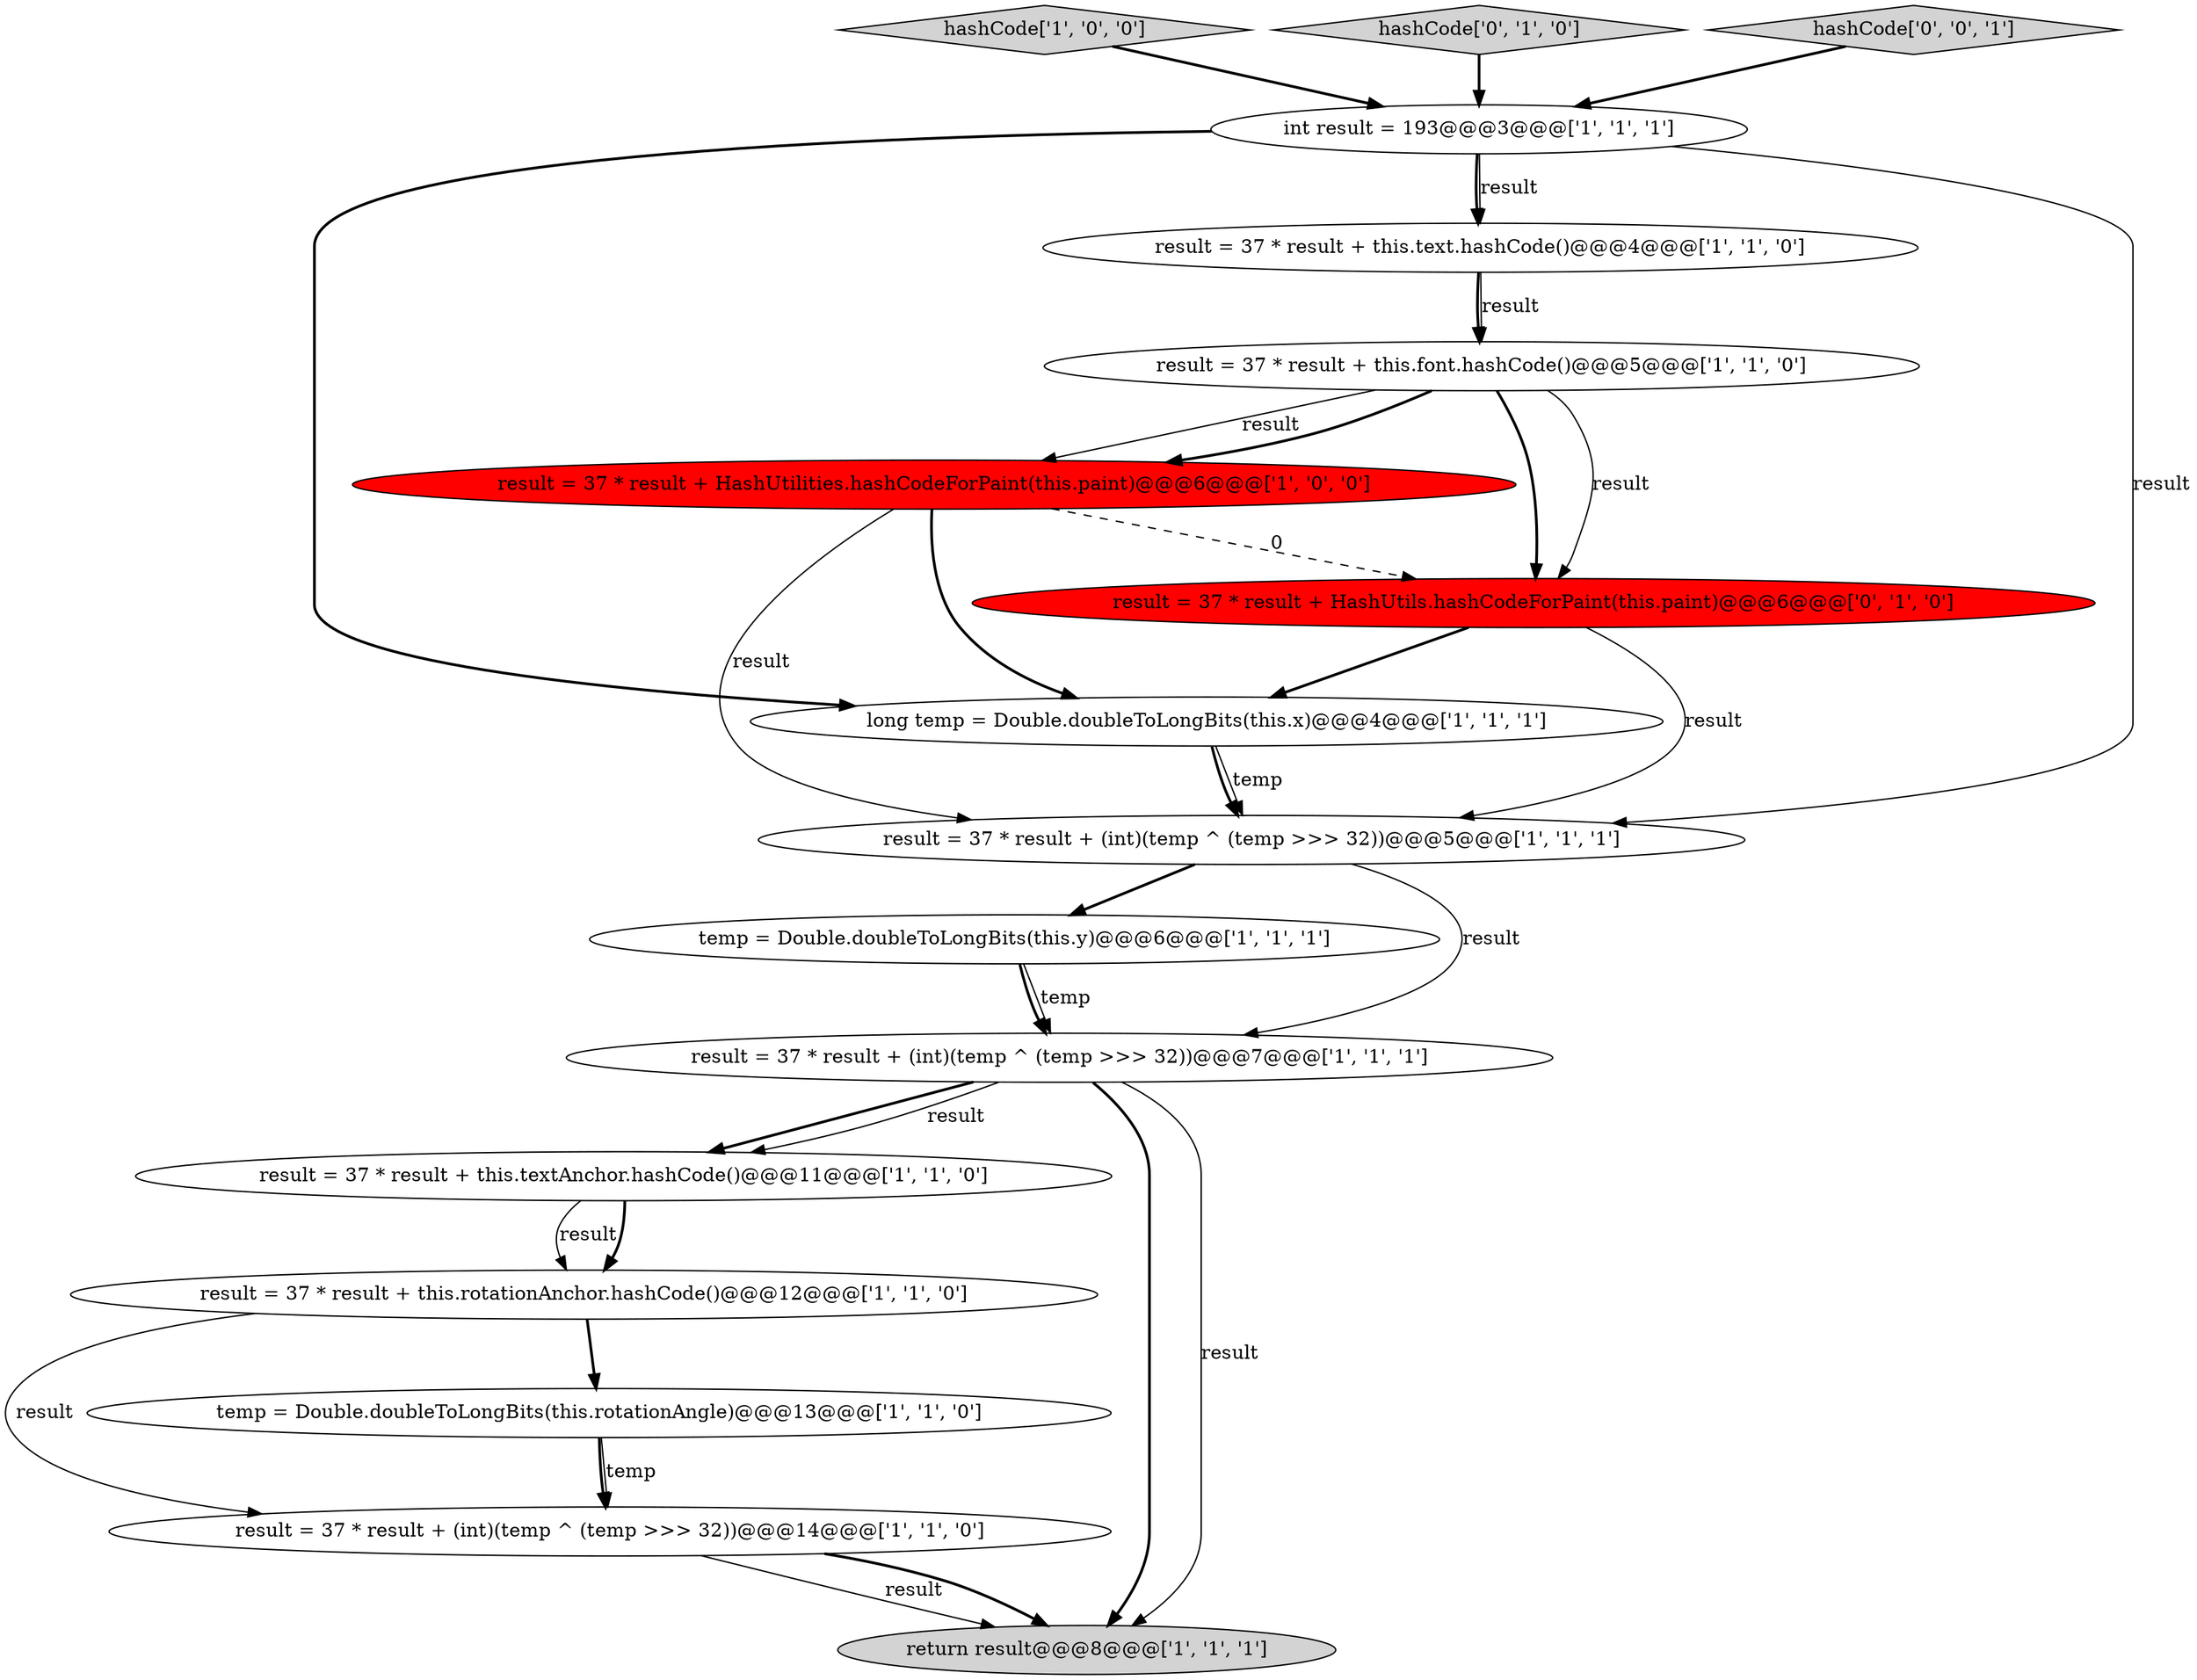 digraph {
13 [style = filled, label = "result = 37 * result + this.font.hashCode()@@@5@@@['1', '1', '0']", fillcolor = white, shape = ellipse image = "AAA0AAABBB1BBB"];
15 [style = filled, label = "result = 37 * result + HashUtils.hashCodeForPaint(this.paint)@@@6@@@['0', '1', '0']", fillcolor = red, shape = ellipse image = "AAA1AAABBB2BBB"];
6 [style = filled, label = "result = 37 * result + (int)(temp ^ (temp >>> 32))@@@14@@@['1', '1', '0']", fillcolor = white, shape = ellipse image = "AAA0AAABBB1BBB"];
9 [style = filled, label = "temp = Double.doubleToLongBits(this.y)@@@6@@@['1', '1', '1']", fillcolor = white, shape = ellipse image = "AAA0AAABBB1BBB"];
1 [style = filled, label = "temp = Double.doubleToLongBits(this.rotationAngle)@@@13@@@['1', '1', '0']", fillcolor = white, shape = ellipse image = "AAA0AAABBB1BBB"];
7 [style = filled, label = "return result@@@8@@@['1', '1', '1']", fillcolor = lightgray, shape = ellipse image = "AAA0AAABBB1BBB"];
11 [style = filled, label = "hashCode['1', '0', '0']", fillcolor = lightgray, shape = diamond image = "AAA0AAABBB1BBB"];
2 [style = filled, label = "result = 37 * result + (int)(temp ^ (temp >>> 32))@@@5@@@['1', '1', '1']", fillcolor = white, shape = ellipse image = "AAA0AAABBB1BBB"];
8 [style = filled, label = "long temp = Double.doubleToLongBits(this.x)@@@4@@@['1', '1', '1']", fillcolor = white, shape = ellipse image = "AAA0AAABBB1BBB"];
4 [style = filled, label = "result = 37 * result + HashUtilities.hashCodeForPaint(this.paint)@@@6@@@['1', '0', '0']", fillcolor = red, shape = ellipse image = "AAA1AAABBB1BBB"];
3 [style = filled, label = "int result = 193@@@3@@@['1', '1', '1']", fillcolor = white, shape = ellipse image = "AAA0AAABBB1BBB"];
12 [style = filled, label = "result = 37 * result + this.rotationAnchor.hashCode()@@@12@@@['1', '1', '0']", fillcolor = white, shape = ellipse image = "AAA0AAABBB1BBB"];
14 [style = filled, label = "hashCode['0', '1', '0']", fillcolor = lightgray, shape = diamond image = "AAA0AAABBB2BBB"];
5 [style = filled, label = "result = 37 * result + (int)(temp ^ (temp >>> 32))@@@7@@@['1', '1', '1']", fillcolor = white, shape = ellipse image = "AAA0AAABBB1BBB"];
0 [style = filled, label = "result = 37 * result + this.text.hashCode()@@@4@@@['1', '1', '0']", fillcolor = white, shape = ellipse image = "AAA0AAABBB1BBB"];
10 [style = filled, label = "result = 37 * result + this.textAnchor.hashCode()@@@11@@@['1', '1', '0']", fillcolor = white, shape = ellipse image = "AAA0AAABBB1BBB"];
16 [style = filled, label = "hashCode['0', '0', '1']", fillcolor = lightgray, shape = diamond image = "AAA0AAABBB3BBB"];
14->3 [style = bold, label=""];
5->10 [style = bold, label=""];
16->3 [style = bold, label=""];
2->5 [style = solid, label="result"];
10->12 [style = solid, label="result"];
0->13 [style = bold, label=""];
12->6 [style = solid, label="result"];
0->13 [style = solid, label="result"];
8->2 [style = solid, label="temp"];
1->6 [style = solid, label="temp"];
5->10 [style = solid, label="result"];
2->9 [style = bold, label=""];
12->1 [style = bold, label=""];
3->0 [style = bold, label=""];
15->2 [style = solid, label="result"];
13->4 [style = solid, label="result"];
3->2 [style = solid, label="result"];
1->6 [style = bold, label=""];
8->2 [style = bold, label=""];
3->0 [style = solid, label="result"];
11->3 [style = bold, label=""];
10->12 [style = bold, label=""];
4->15 [style = dashed, label="0"];
6->7 [style = solid, label="result"];
3->8 [style = bold, label=""];
9->5 [style = solid, label="temp"];
9->5 [style = bold, label=""];
4->8 [style = bold, label=""];
5->7 [style = bold, label=""];
13->15 [style = solid, label="result"];
13->15 [style = bold, label=""];
5->7 [style = solid, label="result"];
6->7 [style = bold, label=""];
4->2 [style = solid, label="result"];
15->8 [style = bold, label=""];
13->4 [style = bold, label=""];
}
